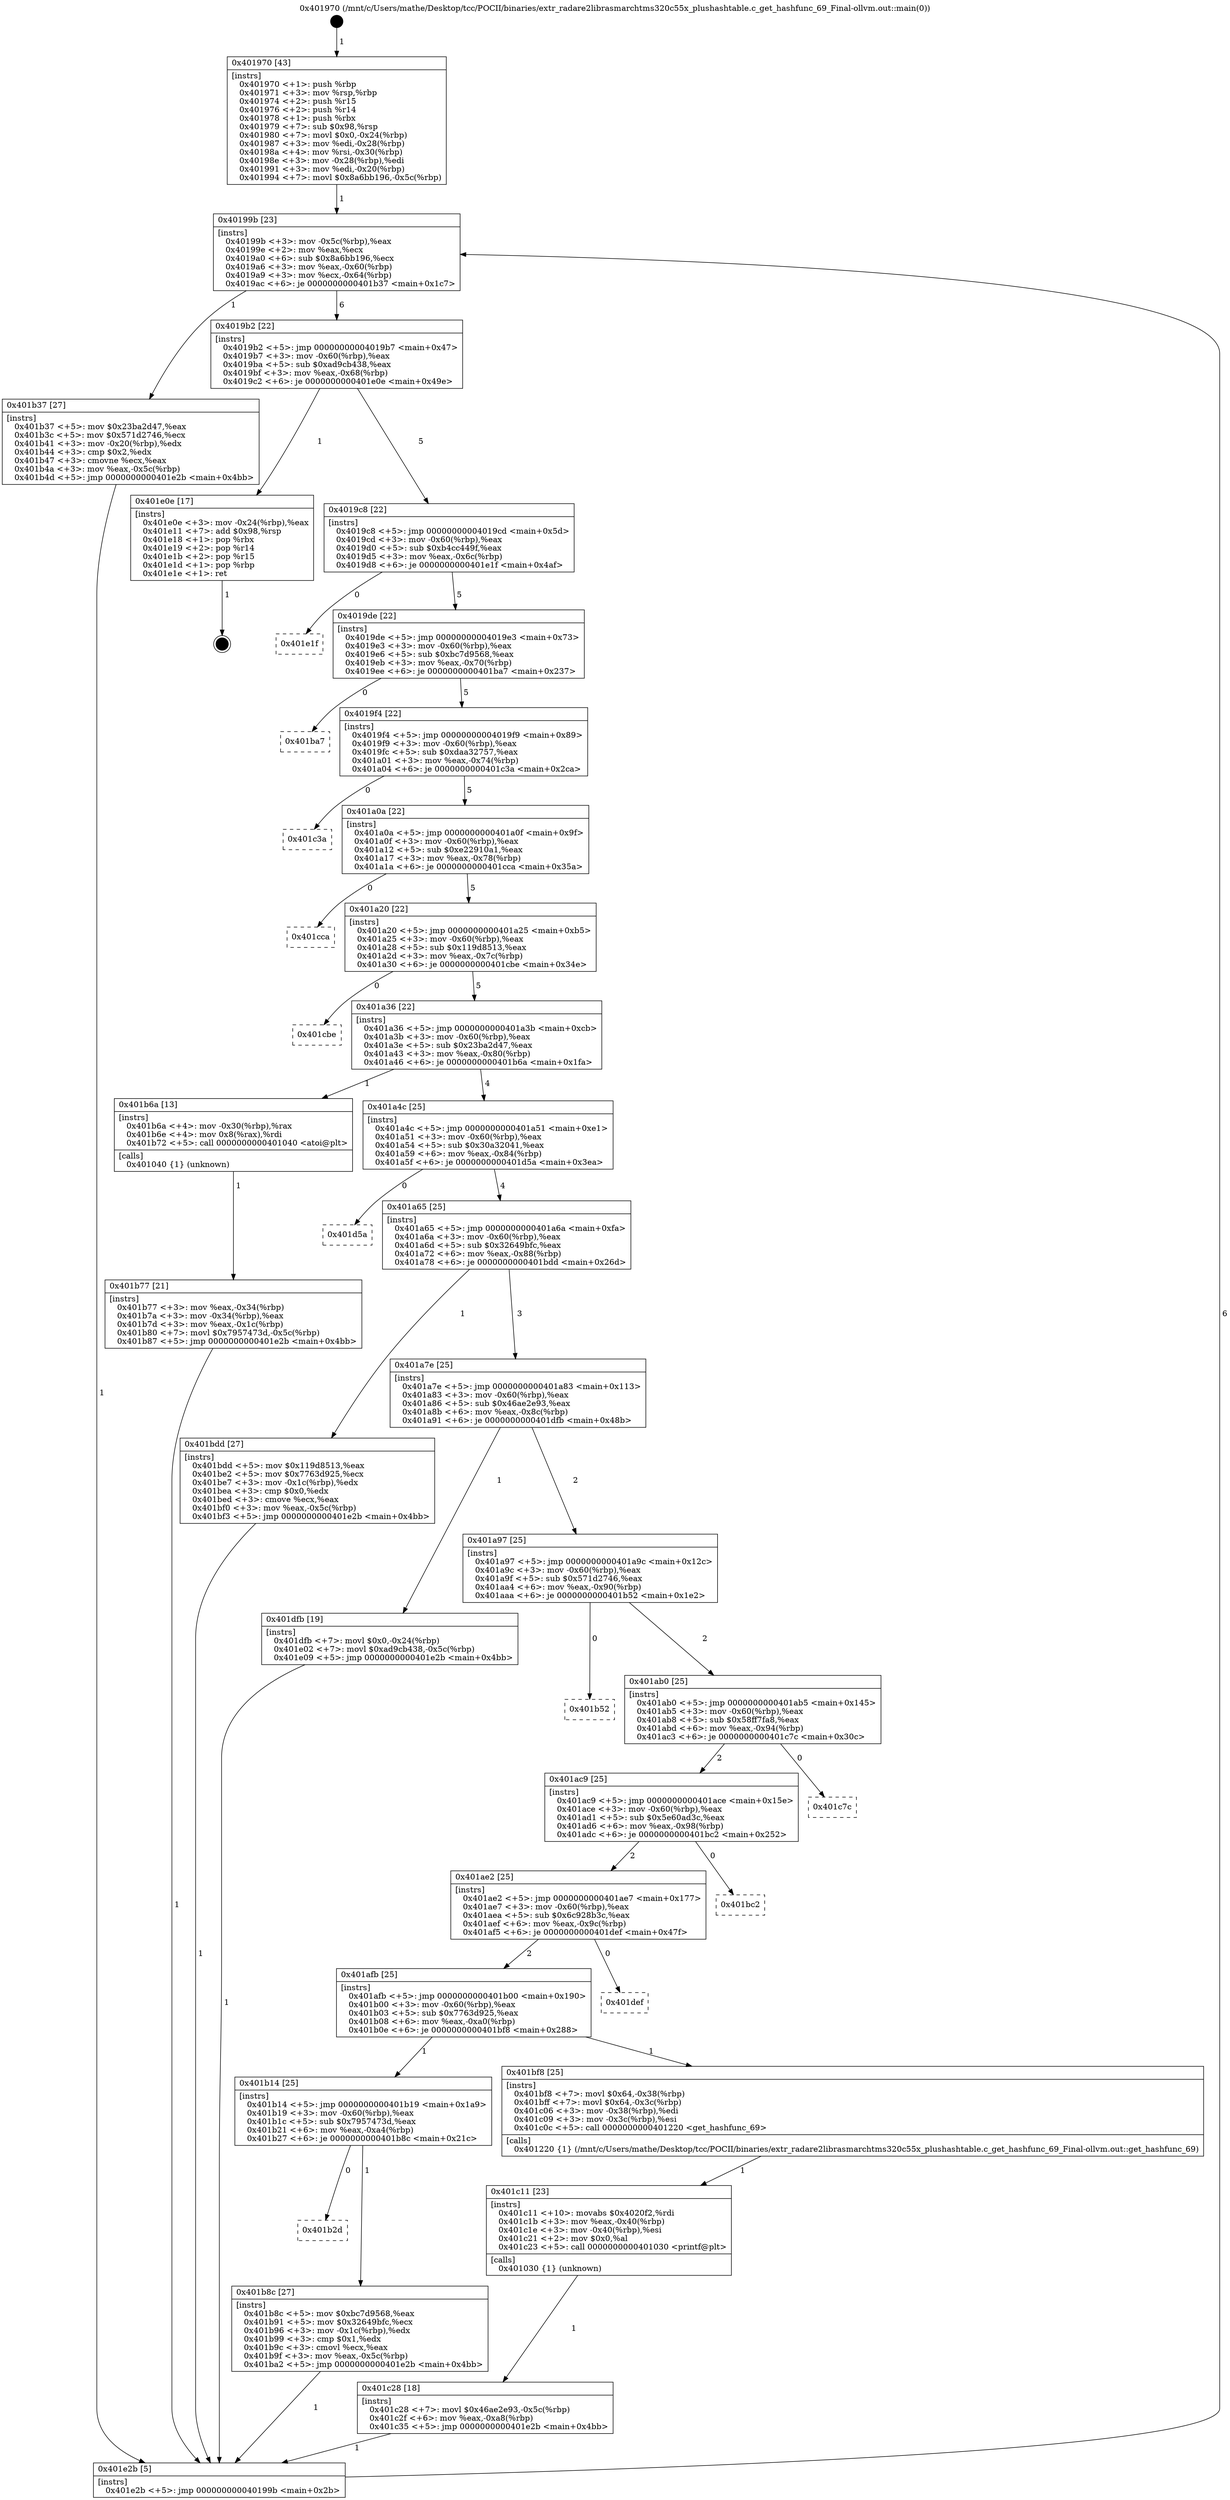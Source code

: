 digraph "0x401970" {
  label = "0x401970 (/mnt/c/Users/mathe/Desktop/tcc/POCII/binaries/extr_radare2librasmarchtms320c55x_plushashtable.c_get_hashfunc_69_Final-ollvm.out::main(0))"
  labelloc = "t"
  node[shape=record]

  Entry [label="",width=0.3,height=0.3,shape=circle,fillcolor=black,style=filled]
  "0x40199b" [label="{
     0x40199b [23]\l
     | [instrs]\l
     &nbsp;&nbsp;0x40199b \<+3\>: mov -0x5c(%rbp),%eax\l
     &nbsp;&nbsp;0x40199e \<+2\>: mov %eax,%ecx\l
     &nbsp;&nbsp;0x4019a0 \<+6\>: sub $0x8a6bb196,%ecx\l
     &nbsp;&nbsp;0x4019a6 \<+3\>: mov %eax,-0x60(%rbp)\l
     &nbsp;&nbsp;0x4019a9 \<+3\>: mov %ecx,-0x64(%rbp)\l
     &nbsp;&nbsp;0x4019ac \<+6\>: je 0000000000401b37 \<main+0x1c7\>\l
  }"]
  "0x401b37" [label="{
     0x401b37 [27]\l
     | [instrs]\l
     &nbsp;&nbsp;0x401b37 \<+5\>: mov $0x23ba2d47,%eax\l
     &nbsp;&nbsp;0x401b3c \<+5\>: mov $0x571d2746,%ecx\l
     &nbsp;&nbsp;0x401b41 \<+3\>: mov -0x20(%rbp),%edx\l
     &nbsp;&nbsp;0x401b44 \<+3\>: cmp $0x2,%edx\l
     &nbsp;&nbsp;0x401b47 \<+3\>: cmovne %ecx,%eax\l
     &nbsp;&nbsp;0x401b4a \<+3\>: mov %eax,-0x5c(%rbp)\l
     &nbsp;&nbsp;0x401b4d \<+5\>: jmp 0000000000401e2b \<main+0x4bb\>\l
  }"]
  "0x4019b2" [label="{
     0x4019b2 [22]\l
     | [instrs]\l
     &nbsp;&nbsp;0x4019b2 \<+5\>: jmp 00000000004019b7 \<main+0x47\>\l
     &nbsp;&nbsp;0x4019b7 \<+3\>: mov -0x60(%rbp),%eax\l
     &nbsp;&nbsp;0x4019ba \<+5\>: sub $0xad9cb438,%eax\l
     &nbsp;&nbsp;0x4019bf \<+3\>: mov %eax,-0x68(%rbp)\l
     &nbsp;&nbsp;0x4019c2 \<+6\>: je 0000000000401e0e \<main+0x49e\>\l
  }"]
  "0x401e2b" [label="{
     0x401e2b [5]\l
     | [instrs]\l
     &nbsp;&nbsp;0x401e2b \<+5\>: jmp 000000000040199b \<main+0x2b\>\l
  }"]
  "0x401970" [label="{
     0x401970 [43]\l
     | [instrs]\l
     &nbsp;&nbsp;0x401970 \<+1\>: push %rbp\l
     &nbsp;&nbsp;0x401971 \<+3\>: mov %rsp,%rbp\l
     &nbsp;&nbsp;0x401974 \<+2\>: push %r15\l
     &nbsp;&nbsp;0x401976 \<+2\>: push %r14\l
     &nbsp;&nbsp;0x401978 \<+1\>: push %rbx\l
     &nbsp;&nbsp;0x401979 \<+7\>: sub $0x98,%rsp\l
     &nbsp;&nbsp;0x401980 \<+7\>: movl $0x0,-0x24(%rbp)\l
     &nbsp;&nbsp;0x401987 \<+3\>: mov %edi,-0x28(%rbp)\l
     &nbsp;&nbsp;0x40198a \<+4\>: mov %rsi,-0x30(%rbp)\l
     &nbsp;&nbsp;0x40198e \<+3\>: mov -0x28(%rbp),%edi\l
     &nbsp;&nbsp;0x401991 \<+3\>: mov %edi,-0x20(%rbp)\l
     &nbsp;&nbsp;0x401994 \<+7\>: movl $0x8a6bb196,-0x5c(%rbp)\l
  }"]
  Exit [label="",width=0.3,height=0.3,shape=circle,fillcolor=black,style=filled,peripheries=2]
  "0x401e0e" [label="{
     0x401e0e [17]\l
     | [instrs]\l
     &nbsp;&nbsp;0x401e0e \<+3\>: mov -0x24(%rbp),%eax\l
     &nbsp;&nbsp;0x401e11 \<+7\>: add $0x98,%rsp\l
     &nbsp;&nbsp;0x401e18 \<+1\>: pop %rbx\l
     &nbsp;&nbsp;0x401e19 \<+2\>: pop %r14\l
     &nbsp;&nbsp;0x401e1b \<+2\>: pop %r15\l
     &nbsp;&nbsp;0x401e1d \<+1\>: pop %rbp\l
     &nbsp;&nbsp;0x401e1e \<+1\>: ret\l
  }"]
  "0x4019c8" [label="{
     0x4019c8 [22]\l
     | [instrs]\l
     &nbsp;&nbsp;0x4019c8 \<+5\>: jmp 00000000004019cd \<main+0x5d\>\l
     &nbsp;&nbsp;0x4019cd \<+3\>: mov -0x60(%rbp),%eax\l
     &nbsp;&nbsp;0x4019d0 \<+5\>: sub $0xb4cc449f,%eax\l
     &nbsp;&nbsp;0x4019d5 \<+3\>: mov %eax,-0x6c(%rbp)\l
     &nbsp;&nbsp;0x4019d8 \<+6\>: je 0000000000401e1f \<main+0x4af\>\l
  }"]
  "0x401c28" [label="{
     0x401c28 [18]\l
     | [instrs]\l
     &nbsp;&nbsp;0x401c28 \<+7\>: movl $0x46ae2e93,-0x5c(%rbp)\l
     &nbsp;&nbsp;0x401c2f \<+6\>: mov %eax,-0xa8(%rbp)\l
     &nbsp;&nbsp;0x401c35 \<+5\>: jmp 0000000000401e2b \<main+0x4bb\>\l
  }"]
  "0x401e1f" [label="{
     0x401e1f\l
  }", style=dashed]
  "0x4019de" [label="{
     0x4019de [22]\l
     | [instrs]\l
     &nbsp;&nbsp;0x4019de \<+5\>: jmp 00000000004019e3 \<main+0x73\>\l
     &nbsp;&nbsp;0x4019e3 \<+3\>: mov -0x60(%rbp),%eax\l
     &nbsp;&nbsp;0x4019e6 \<+5\>: sub $0xbc7d9568,%eax\l
     &nbsp;&nbsp;0x4019eb \<+3\>: mov %eax,-0x70(%rbp)\l
     &nbsp;&nbsp;0x4019ee \<+6\>: je 0000000000401ba7 \<main+0x237\>\l
  }"]
  "0x401c11" [label="{
     0x401c11 [23]\l
     | [instrs]\l
     &nbsp;&nbsp;0x401c11 \<+10\>: movabs $0x4020f2,%rdi\l
     &nbsp;&nbsp;0x401c1b \<+3\>: mov %eax,-0x40(%rbp)\l
     &nbsp;&nbsp;0x401c1e \<+3\>: mov -0x40(%rbp),%esi\l
     &nbsp;&nbsp;0x401c21 \<+2\>: mov $0x0,%al\l
     &nbsp;&nbsp;0x401c23 \<+5\>: call 0000000000401030 \<printf@plt\>\l
     | [calls]\l
     &nbsp;&nbsp;0x401030 \{1\} (unknown)\l
  }"]
  "0x401ba7" [label="{
     0x401ba7\l
  }", style=dashed]
  "0x4019f4" [label="{
     0x4019f4 [22]\l
     | [instrs]\l
     &nbsp;&nbsp;0x4019f4 \<+5\>: jmp 00000000004019f9 \<main+0x89\>\l
     &nbsp;&nbsp;0x4019f9 \<+3\>: mov -0x60(%rbp),%eax\l
     &nbsp;&nbsp;0x4019fc \<+5\>: sub $0xdaa32757,%eax\l
     &nbsp;&nbsp;0x401a01 \<+3\>: mov %eax,-0x74(%rbp)\l
     &nbsp;&nbsp;0x401a04 \<+6\>: je 0000000000401c3a \<main+0x2ca\>\l
  }"]
  "0x401b2d" [label="{
     0x401b2d\l
  }", style=dashed]
  "0x401c3a" [label="{
     0x401c3a\l
  }", style=dashed]
  "0x401a0a" [label="{
     0x401a0a [22]\l
     | [instrs]\l
     &nbsp;&nbsp;0x401a0a \<+5\>: jmp 0000000000401a0f \<main+0x9f\>\l
     &nbsp;&nbsp;0x401a0f \<+3\>: mov -0x60(%rbp),%eax\l
     &nbsp;&nbsp;0x401a12 \<+5\>: sub $0xe22910a1,%eax\l
     &nbsp;&nbsp;0x401a17 \<+3\>: mov %eax,-0x78(%rbp)\l
     &nbsp;&nbsp;0x401a1a \<+6\>: je 0000000000401cca \<main+0x35a\>\l
  }"]
  "0x401b8c" [label="{
     0x401b8c [27]\l
     | [instrs]\l
     &nbsp;&nbsp;0x401b8c \<+5\>: mov $0xbc7d9568,%eax\l
     &nbsp;&nbsp;0x401b91 \<+5\>: mov $0x32649bfc,%ecx\l
     &nbsp;&nbsp;0x401b96 \<+3\>: mov -0x1c(%rbp),%edx\l
     &nbsp;&nbsp;0x401b99 \<+3\>: cmp $0x1,%edx\l
     &nbsp;&nbsp;0x401b9c \<+3\>: cmovl %ecx,%eax\l
     &nbsp;&nbsp;0x401b9f \<+3\>: mov %eax,-0x5c(%rbp)\l
     &nbsp;&nbsp;0x401ba2 \<+5\>: jmp 0000000000401e2b \<main+0x4bb\>\l
  }"]
  "0x401cca" [label="{
     0x401cca\l
  }", style=dashed]
  "0x401a20" [label="{
     0x401a20 [22]\l
     | [instrs]\l
     &nbsp;&nbsp;0x401a20 \<+5\>: jmp 0000000000401a25 \<main+0xb5\>\l
     &nbsp;&nbsp;0x401a25 \<+3\>: mov -0x60(%rbp),%eax\l
     &nbsp;&nbsp;0x401a28 \<+5\>: sub $0x119d8513,%eax\l
     &nbsp;&nbsp;0x401a2d \<+3\>: mov %eax,-0x7c(%rbp)\l
     &nbsp;&nbsp;0x401a30 \<+6\>: je 0000000000401cbe \<main+0x34e\>\l
  }"]
  "0x401b14" [label="{
     0x401b14 [25]\l
     | [instrs]\l
     &nbsp;&nbsp;0x401b14 \<+5\>: jmp 0000000000401b19 \<main+0x1a9\>\l
     &nbsp;&nbsp;0x401b19 \<+3\>: mov -0x60(%rbp),%eax\l
     &nbsp;&nbsp;0x401b1c \<+5\>: sub $0x7957473d,%eax\l
     &nbsp;&nbsp;0x401b21 \<+6\>: mov %eax,-0xa4(%rbp)\l
     &nbsp;&nbsp;0x401b27 \<+6\>: je 0000000000401b8c \<main+0x21c\>\l
  }"]
  "0x401cbe" [label="{
     0x401cbe\l
  }", style=dashed]
  "0x401a36" [label="{
     0x401a36 [22]\l
     | [instrs]\l
     &nbsp;&nbsp;0x401a36 \<+5\>: jmp 0000000000401a3b \<main+0xcb\>\l
     &nbsp;&nbsp;0x401a3b \<+3\>: mov -0x60(%rbp),%eax\l
     &nbsp;&nbsp;0x401a3e \<+5\>: sub $0x23ba2d47,%eax\l
     &nbsp;&nbsp;0x401a43 \<+3\>: mov %eax,-0x80(%rbp)\l
     &nbsp;&nbsp;0x401a46 \<+6\>: je 0000000000401b6a \<main+0x1fa\>\l
  }"]
  "0x401bf8" [label="{
     0x401bf8 [25]\l
     | [instrs]\l
     &nbsp;&nbsp;0x401bf8 \<+7\>: movl $0x64,-0x38(%rbp)\l
     &nbsp;&nbsp;0x401bff \<+7\>: movl $0x64,-0x3c(%rbp)\l
     &nbsp;&nbsp;0x401c06 \<+3\>: mov -0x38(%rbp),%edi\l
     &nbsp;&nbsp;0x401c09 \<+3\>: mov -0x3c(%rbp),%esi\l
     &nbsp;&nbsp;0x401c0c \<+5\>: call 0000000000401220 \<get_hashfunc_69\>\l
     | [calls]\l
     &nbsp;&nbsp;0x401220 \{1\} (/mnt/c/Users/mathe/Desktop/tcc/POCII/binaries/extr_radare2librasmarchtms320c55x_plushashtable.c_get_hashfunc_69_Final-ollvm.out::get_hashfunc_69)\l
  }"]
  "0x401b6a" [label="{
     0x401b6a [13]\l
     | [instrs]\l
     &nbsp;&nbsp;0x401b6a \<+4\>: mov -0x30(%rbp),%rax\l
     &nbsp;&nbsp;0x401b6e \<+4\>: mov 0x8(%rax),%rdi\l
     &nbsp;&nbsp;0x401b72 \<+5\>: call 0000000000401040 \<atoi@plt\>\l
     | [calls]\l
     &nbsp;&nbsp;0x401040 \{1\} (unknown)\l
  }"]
  "0x401a4c" [label="{
     0x401a4c [25]\l
     | [instrs]\l
     &nbsp;&nbsp;0x401a4c \<+5\>: jmp 0000000000401a51 \<main+0xe1\>\l
     &nbsp;&nbsp;0x401a51 \<+3\>: mov -0x60(%rbp),%eax\l
     &nbsp;&nbsp;0x401a54 \<+5\>: sub $0x30a32041,%eax\l
     &nbsp;&nbsp;0x401a59 \<+6\>: mov %eax,-0x84(%rbp)\l
     &nbsp;&nbsp;0x401a5f \<+6\>: je 0000000000401d5a \<main+0x3ea\>\l
  }"]
  "0x401b77" [label="{
     0x401b77 [21]\l
     | [instrs]\l
     &nbsp;&nbsp;0x401b77 \<+3\>: mov %eax,-0x34(%rbp)\l
     &nbsp;&nbsp;0x401b7a \<+3\>: mov -0x34(%rbp),%eax\l
     &nbsp;&nbsp;0x401b7d \<+3\>: mov %eax,-0x1c(%rbp)\l
     &nbsp;&nbsp;0x401b80 \<+7\>: movl $0x7957473d,-0x5c(%rbp)\l
     &nbsp;&nbsp;0x401b87 \<+5\>: jmp 0000000000401e2b \<main+0x4bb\>\l
  }"]
  "0x401afb" [label="{
     0x401afb [25]\l
     | [instrs]\l
     &nbsp;&nbsp;0x401afb \<+5\>: jmp 0000000000401b00 \<main+0x190\>\l
     &nbsp;&nbsp;0x401b00 \<+3\>: mov -0x60(%rbp),%eax\l
     &nbsp;&nbsp;0x401b03 \<+5\>: sub $0x7763d925,%eax\l
     &nbsp;&nbsp;0x401b08 \<+6\>: mov %eax,-0xa0(%rbp)\l
     &nbsp;&nbsp;0x401b0e \<+6\>: je 0000000000401bf8 \<main+0x288\>\l
  }"]
  "0x401d5a" [label="{
     0x401d5a\l
  }", style=dashed]
  "0x401a65" [label="{
     0x401a65 [25]\l
     | [instrs]\l
     &nbsp;&nbsp;0x401a65 \<+5\>: jmp 0000000000401a6a \<main+0xfa\>\l
     &nbsp;&nbsp;0x401a6a \<+3\>: mov -0x60(%rbp),%eax\l
     &nbsp;&nbsp;0x401a6d \<+5\>: sub $0x32649bfc,%eax\l
     &nbsp;&nbsp;0x401a72 \<+6\>: mov %eax,-0x88(%rbp)\l
     &nbsp;&nbsp;0x401a78 \<+6\>: je 0000000000401bdd \<main+0x26d\>\l
  }"]
  "0x401def" [label="{
     0x401def\l
  }", style=dashed]
  "0x401bdd" [label="{
     0x401bdd [27]\l
     | [instrs]\l
     &nbsp;&nbsp;0x401bdd \<+5\>: mov $0x119d8513,%eax\l
     &nbsp;&nbsp;0x401be2 \<+5\>: mov $0x7763d925,%ecx\l
     &nbsp;&nbsp;0x401be7 \<+3\>: mov -0x1c(%rbp),%edx\l
     &nbsp;&nbsp;0x401bea \<+3\>: cmp $0x0,%edx\l
     &nbsp;&nbsp;0x401bed \<+3\>: cmove %ecx,%eax\l
     &nbsp;&nbsp;0x401bf0 \<+3\>: mov %eax,-0x5c(%rbp)\l
     &nbsp;&nbsp;0x401bf3 \<+5\>: jmp 0000000000401e2b \<main+0x4bb\>\l
  }"]
  "0x401a7e" [label="{
     0x401a7e [25]\l
     | [instrs]\l
     &nbsp;&nbsp;0x401a7e \<+5\>: jmp 0000000000401a83 \<main+0x113\>\l
     &nbsp;&nbsp;0x401a83 \<+3\>: mov -0x60(%rbp),%eax\l
     &nbsp;&nbsp;0x401a86 \<+5\>: sub $0x46ae2e93,%eax\l
     &nbsp;&nbsp;0x401a8b \<+6\>: mov %eax,-0x8c(%rbp)\l
     &nbsp;&nbsp;0x401a91 \<+6\>: je 0000000000401dfb \<main+0x48b\>\l
  }"]
  "0x401ae2" [label="{
     0x401ae2 [25]\l
     | [instrs]\l
     &nbsp;&nbsp;0x401ae2 \<+5\>: jmp 0000000000401ae7 \<main+0x177\>\l
     &nbsp;&nbsp;0x401ae7 \<+3\>: mov -0x60(%rbp),%eax\l
     &nbsp;&nbsp;0x401aea \<+5\>: sub $0x6c928b3c,%eax\l
     &nbsp;&nbsp;0x401aef \<+6\>: mov %eax,-0x9c(%rbp)\l
     &nbsp;&nbsp;0x401af5 \<+6\>: je 0000000000401def \<main+0x47f\>\l
  }"]
  "0x401dfb" [label="{
     0x401dfb [19]\l
     | [instrs]\l
     &nbsp;&nbsp;0x401dfb \<+7\>: movl $0x0,-0x24(%rbp)\l
     &nbsp;&nbsp;0x401e02 \<+7\>: movl $0xad9cb438,-0x5c(%rbp)\l
     &nbsp;&nbsp;0x401e09 \<+5\>: jmp 0000000000401e2b \<main+0x4bb\>\l
  }"]
  "0x401a97" [label="{
     0x401a97 [25]\l
     | [instrs]\l
     &nbsp;&nbsp;0x401a97 \<+5\>: jmp 0000000000401a9c \<main+0x12c\>\l
     &nbsp;&nbsp;0x401a9c \<+3\>: mov -0x60(%rbp),%eax\l
     &nbsp;&nbsp;0x401a9f \<+5\>: sub $0x571d2746,%eax\l
     &nbsp;&nbsp;0x401aa4 \<+6\>: mov %eax,-0x90(%rbp)\l
     &nbsp;&nbsp;0x401aaa \<+6\>: je 0000000000401b52 \<main+0x1e2\>\l
  }"]
  "0x401bc2" [label="{
     0x401bc2\l
  }", style=dashed]
  "0x401b52" [label="{
     0x401b52\l
  }", style=dashed]
  "0x401ab0" [label="{
     0x401ab0 [25]\l
     | [instrs]\l
     &nbsp;&nbsp;0x401ab0 \<+5\>: jmp 0000000000401ab5 \<main+0x145\>\l
     &nbsp;&nbsp;0x401ab5 \<+3\>: mov -0x60(%rbp),%eax\l
     &nbsp;&nbsp;0x401ab8 \<+5\>: sub $0x58ff7fa8,%eax\l
     &nbsp;&nbsp;0x401abd \<+6\>: mov %eax,-0x94(%rbp)\l
     &nbsp;&nbsp;0x401ac3 \<+6\>: je 0000000000401c7c \<main+0x30c\>\l
  }"]
  "0x401ac9" [label="{
     0x401ac9 [25]\l
     | [instrs]\l
     &nbsp;&nbsp;0x401ac9 \<+5\>: jmp 0000000000401ace \<main+0x15e\>\l
     &nbsp;&nbsp;0x401ace \<+3\>: mov -0x60(%rbp),%eax\l
     &nbsp;&nbsp;0x401ad1 \<+5\>: sub $0x5e60ad3c,%eax\l
     &nbsp;&nbsp;0x401ad6 \<+6\>: mov %eax,-0x98(%rbp)\l
     &nbsp;&nbsp;0x401adc \<+6\>: je 0000000000401bc2 \<main+0x252\>\l
  }"]
  "0x401c7c" [label="{
     0x401c7c\l
  }", style=dashed]
  Entry -> "0x401970" [label=" 1"]
  "0x40199b" -> "0x401b37" [label=" 1"]
  "0x40199b" -> "0x4019b2" [label=" 6"]
  "0x401b37" -> "0x401e2b" [label=" 1"]
  "0x401970" -> "0x40199b" [label=" 1"]
  "0x401e2b" -> "0x40199b" [label=" 6"]
  "0x401e0e" -> Exit [label=" 1"]
  "0x4019b2" -> "0x401e0e" [label=" 1"]
  "0x4019b2" -> "0x4019c8" [label=" 5"]
  "0x401dfb" -> "0x401e2b" [label=" 1"]
  "0x4019c8" -> "0x401e1f" [label=" 0"]
  "0x4019c8" -> "0x4019de" [label=" 5"]
  "0x401c28" -> "0x401e2b" [label=" 1"]
  "0x4019de" -> "0x401ba7" [label=" 0"]
  "0x4019de" -> "0x4019f4" [label=" 5"]
  "0x401c11" -> "0x401c28" [label=" 1"]
  "0x4019f4" -> "0x401c3a" [label=" 0"]
  "0x4019f4" -> "0x401a0a" [label=" 5"]
  "0x401bf8" -> "0x401c11" [label=" 1"]
  "0x401a0a" -> "0x401cca" [label=" 0"]
  "0x401a0a" -> "0x401a20" [label=" 5"]
  "0x401bdd" -> "0x401e2b" [label=" 1"]
  "0x401a20" -> "0x401cbe" [label=" 0"]
  "0x401a20" -> "0x401a36" [label=" 5"]
  "0x401b14" -> "0x401b2d" [label=" 0"]
  "0x401a36" -> "0x401b6a" [label=" 1"]
  "0x401a36" -> "0x401a4c" [label=" 4"]
  "0x401b6a" -> "0x401b77" [label=" 1"]
  "0x401b77" -> "0x401e2b" [label=" 1"]
  "0x401b14" -> "0x401b8c" [label=" 1"]
  "0x401a4c" -> "0x401d5a" [label=" 0"]
  "0x401a4c" -> "0x401a65" [label=" 4"]
  "0x401afb" -> "0x401b14" [label=" 1"]
  "0x401a65" -> "0x401bdd" [label=" 1"]
  "0x401a65" -> "0x401a7e" [label=" 3"]
  "0x401afb" -> "0x401bf8" [label=" 1"]
  "0x401a7e" -> "0x401dfb" [label=" 1"]
  "0x401a7e" -> "0x401a97" [label=" 2"]
  "0x401ae2" -> "0x401afb" [label=" 2"]
  "0x401a97" -> "0x401b52" [label=" 0"]
  "0x401a97" -> "0x401ab0" [label=" 2"]
  "0x401ae2" -> "0x401def" [label=" 0"]
  "0x401ab0" -> "0x401c7c" [label=" 0"]
  "0x401ab0" -> "0x401ac9" [label=" 2"]
  "0x401b8c" -> "0x401e2b" [label=" 1"]
  "0x401ac9" -> "0x401bc2" [label=" 0"]
  "0x401ac9" -> "0x401ae2" [label=" 2"]
}
